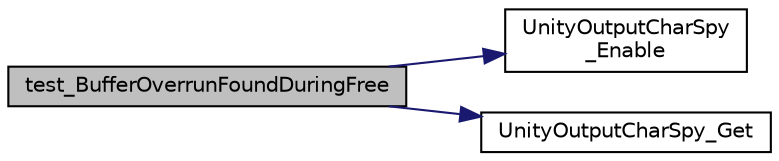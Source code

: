 digraph "test_BufferOverrunFoundDuringFree"
{
 // LATEX_PDF_SIZE
  edge [fontname="Helvetica",fontsize="10",labelfontname="Helvetica",labelfontsize="10"];
  node [fontname="Helvetica",fontsize="10",shape=record];
  rankdir="LR";
  Node1 [label="test_BufferOverrunFoundDuringFree",height=0.2,width=0.4,color="black", fillcolor="grey75", style="filled", fontcolor="black",tooltip=" "];
  Node1 -> Node2 [color="midnightblue",fontsize="10",style="solid",fontname="Helvetica"];
  Node2 [label="UnityOutputCharSpy\l_Enable",height=0.2,width=0.4,color="black", fillcolor="white", style="filled",URL="$d3/d00/a00113.html#a5a5b8c2fe4d1edd31559deb7000c7d7f",tooltip=" "];
  Node1 -> Node3 [color="midnightblue",fontsize="10",style="solid",fontname="Helvetica"];
  Node3 [label="UnityOutputCharSpy_Get",height=0.2,width=0.4,color="black", fillcolor="white", style="filled",URL="$d3/d00/a00113.html#a014a3109626a78fb0c9ffeec76846e35",tooltip=" "];
}
